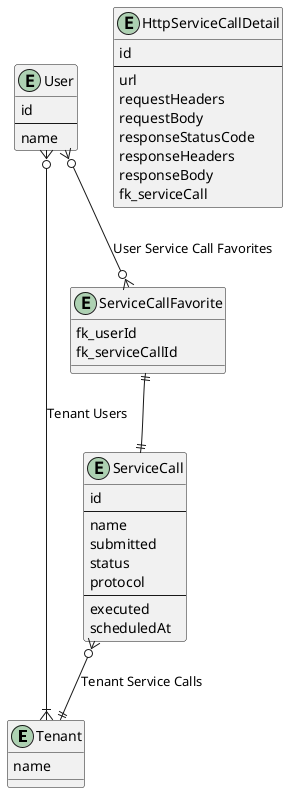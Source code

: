 @startuml

entity Tenant {
    name
}

entity User {
    id
    --
    name
}

entity ServiceCall {
    id
    --
    name
    submitted
    status
    protocol
    --
    executed
    scheduledAt
}

entity HttpServiceCallDetail {
    id
    --
    url
    requestHeaders
    requestBody
    responseStatusCode
    responseHeaders
    responseBody
    fk_serviceCall
}

entity ServiceCallFavorite {
    fk_userId
    fk_serviceCallId
}


User }o--|{ Tenant : Tenant Users
ServiceCall }o--|| Tenant : Tenant Service Calls
User }o--o{ ServiceCallFavorite : User Service Call Favorites
ServiceCallFavorite ||--|| ServiceCall

@enduml